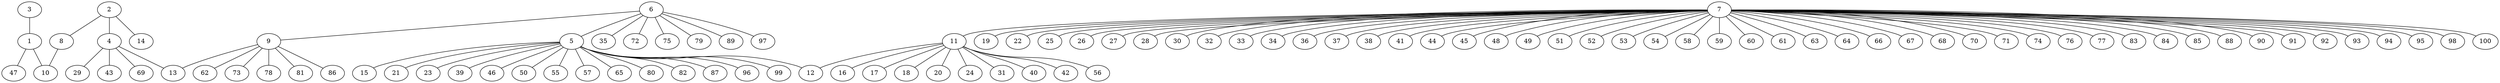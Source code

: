 graph x {
3 -- 1
1 -- 10
8 -- 10
2 -- 8
2 -- 4
4 -- 13
9 -- 13
6 -- 9
6 -- 5
5 -- 12
11 -- 12
7 -- 11
7 -- 19
7 -- 22
7 -- 25
7 -- 26
7 -- 27
7 -- 28
7 -- 30
7 -- 32
7 -- 33
7 -- 34
7 -- 36
7 -- 37
7 -- 38
7 -- 41
7 -- 44
7 -- 45
7 -- 48
7 -- 49
7 -- 51
7 -- 52
7 -- 53
7 -- 54
7 -- 58
7 -- 59
7 -- 60
7 -- 61
7 -- 63
7 -- 64
7 -- 66
7 -- 67
7 -- 68
7 -- 70
7 -- 71
7 -- 74
7 -- 76
7 -- 77
7 -- 83
7 -- 84
7 -- 85
7 -- 88
7 -- 90
7 -- 91
7 -- 92
7 -- 93
7 -- 94
7 -- 95
7 -- 98
7 -- 100
11 -- 16
11 -- 17
11 -- 18
11 -- 20
11 -- 24
11 -- 31
11 -- 40
11 -- 42
11 -- 56
5 -- 15
5 -- 21
5 -- 23
5 -- 39
5 -- 46
5 -- 50
5 -- 55
5 -- 57
5 -- 65
5 -- 80
5 -- 82
5 -- 87
5 -- 96
5 -- 99
6 -- 35
6 -- 72
6 -- 75
6 -- 79
6 -- 89
6 -- 97
9 -- 62
9 -- 73
9 -- 78
9 -- 81
9 -- 86
4 -- 29
4 -- 43
4 -- 69
2 -- 14
1 -- 47
}